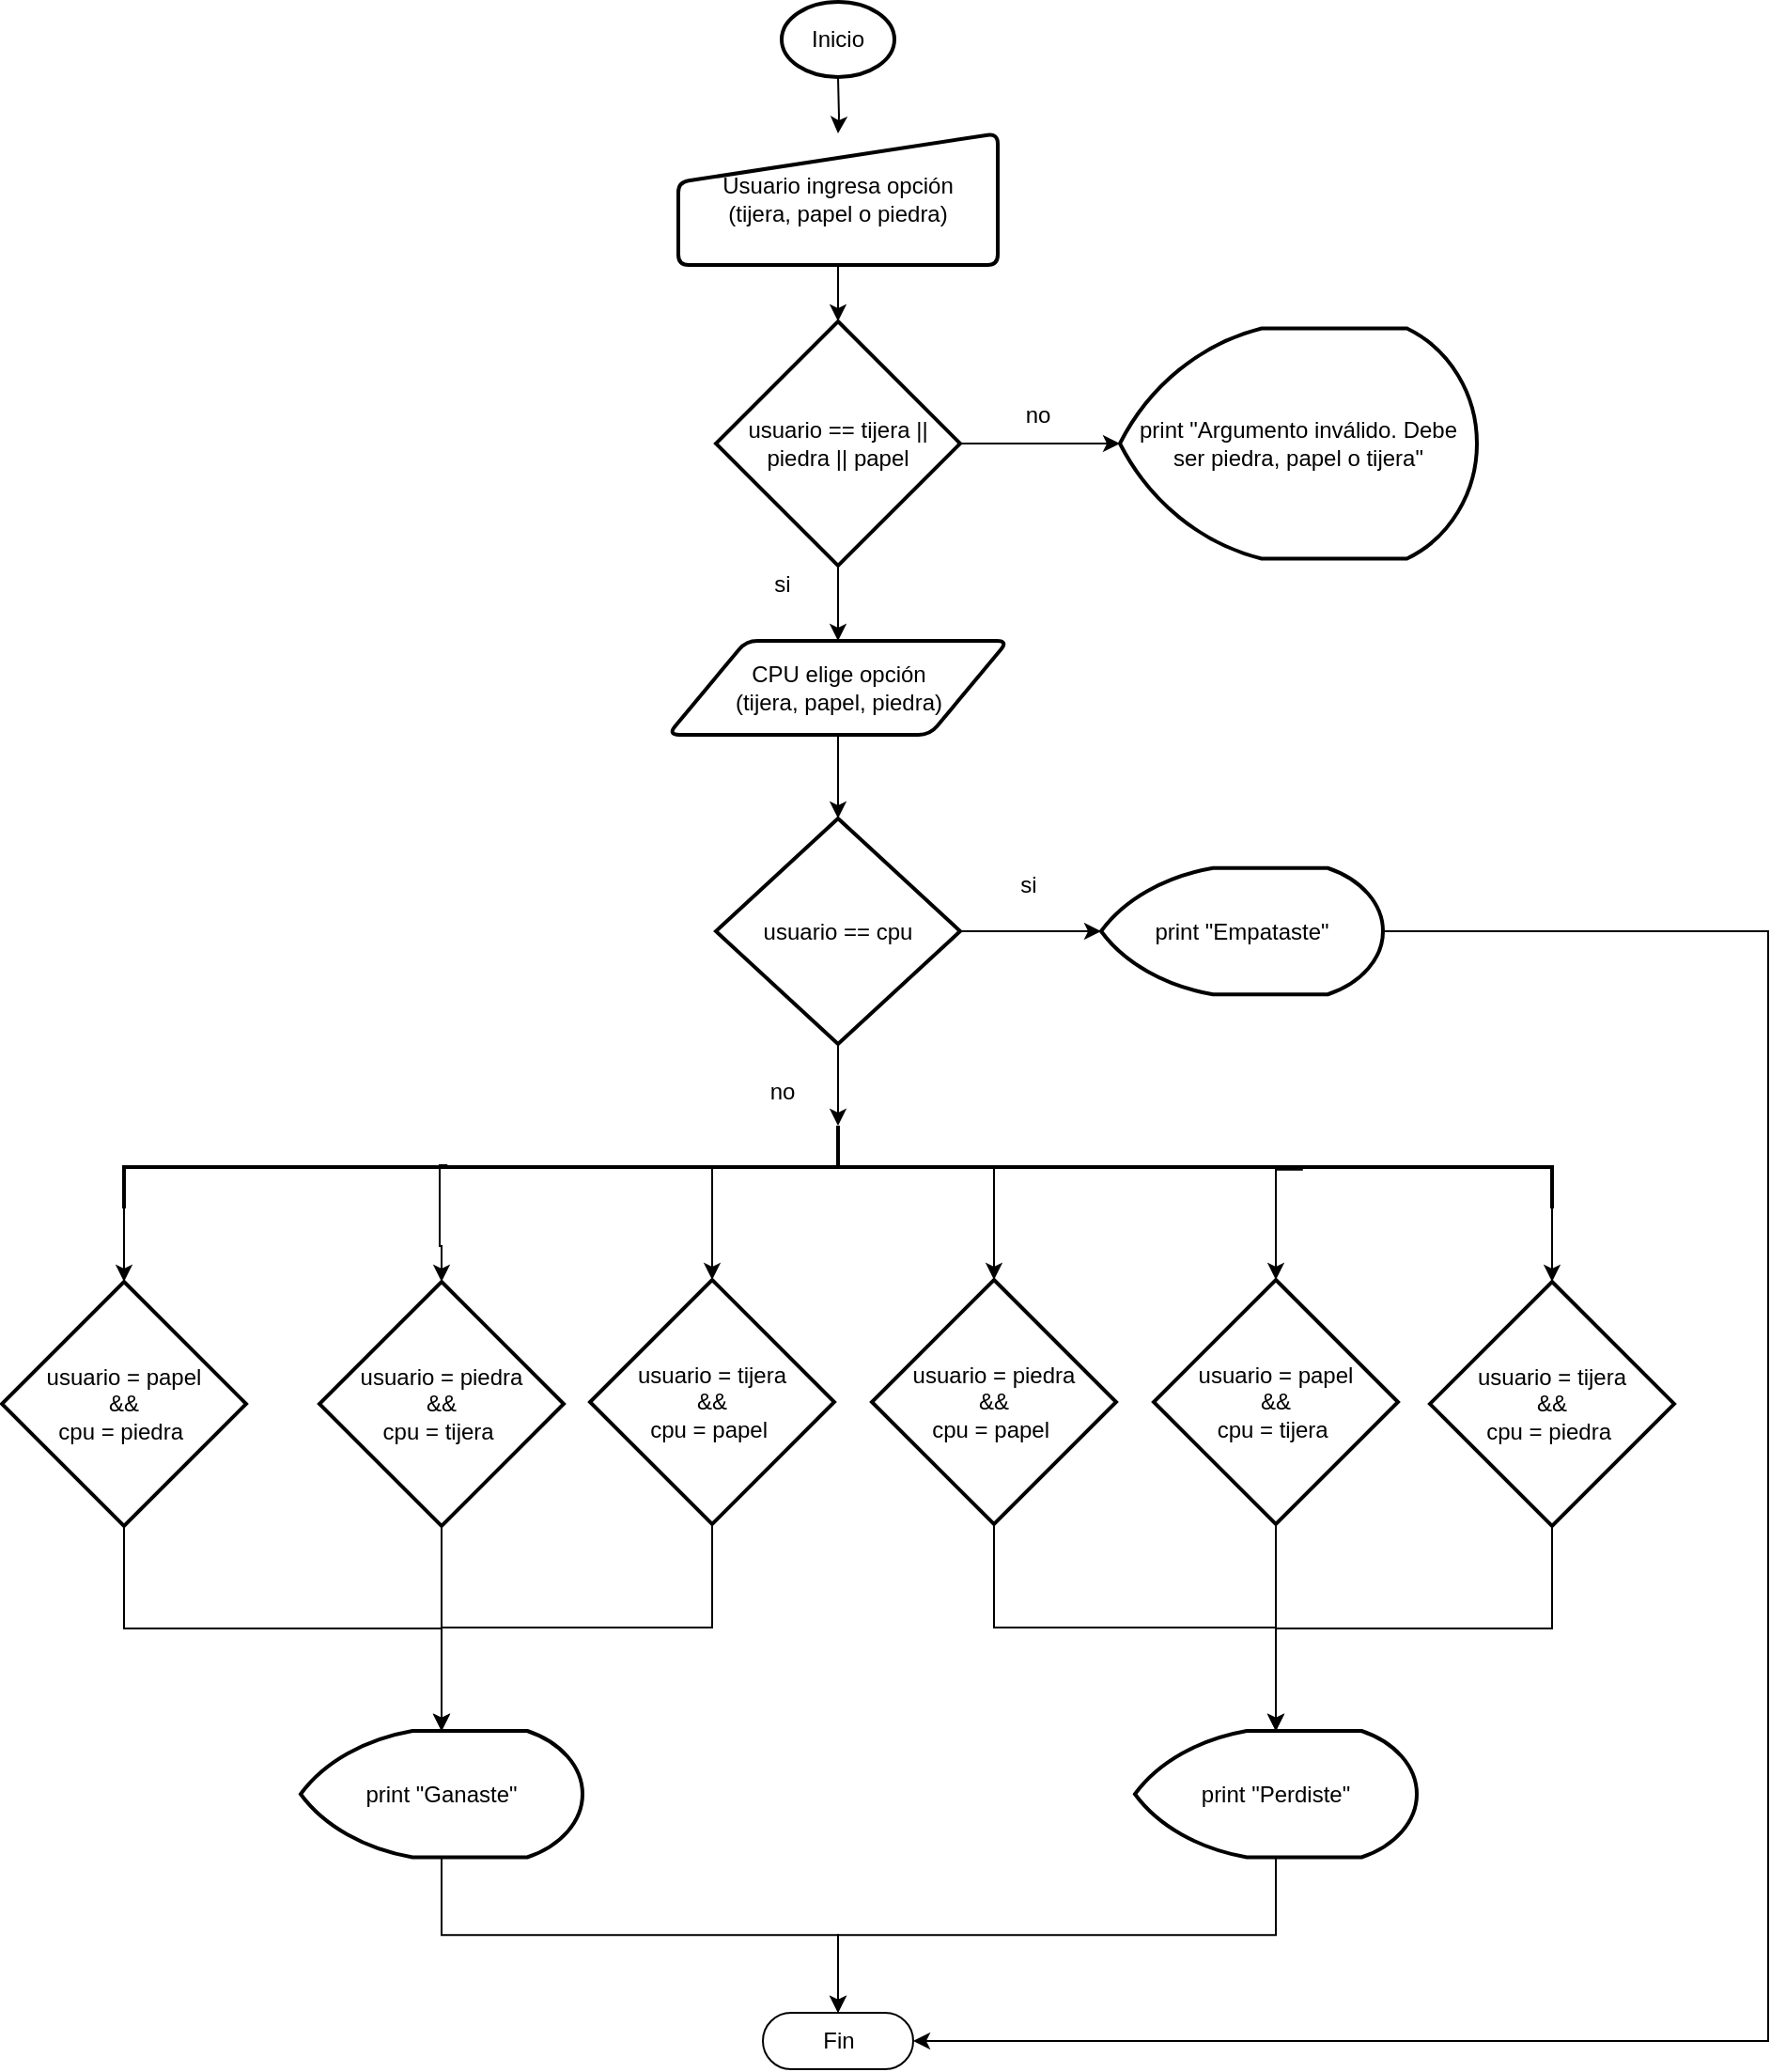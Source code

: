 <mxfile version="13.6.4" type="github">
  <diagram id="C5RBs43oDa-KdzZeNtuy" name="Page-1">
    <mxGraphModel dx="1938" dy="803" grid="1" gridSize="10" guides="1" tooltips="1" connect="1" arrows="1" fold="1" page="1" pageScale="1" pageWidth="827" pageHeight="1169" math="0" shadow="0">
      <root>
        <mxCell id="WIyWlLk6GJQsqaUBKTNV-0" />
        <mxCell id="WIyWlLk6GJQsqaUBKTNV-1" parent="WIyWlLk6GJQsqaUBKTNV-0" />
        <mxCell id="Phs6VMe3P_re2mjiYe4f-11" value="" style="edgeStyle=orthogonalEdgeStyle;rounded=0;orthogonalLoop=1;jettySize=auto;html=1;" edge="1" parent="WIyWlLk6GJQsqaUBKTNV-1" target="Phs6VMe3P_re2mjiYe4f-2">
          <mxGeometry relative="1" as="geometry">
            <mxPoint x="25.0" y="80" as="sourcePoint" />
          </mxGeometry>
        </mxCell>
        <mxCell id="Phs6VMe3P_re2mjiYe4f-0" value="Inicio" style="strokeWidth=2;html=1;shape=mxgraph.flowchart.start_1;whiteSpace=wrap;" vertex="1" parent="WIyWlLk6GJQsqaUBKTNV-1">
          <mxGeometry x="-5" y="40" width="60" height="40" as="geometry" />
        </mxCell>
        <mxCell id="Phs6VMe3P_re2mjiYe4f-5" value="" style="edgeStyle=orthogonalEdgeStyle;rounded=0;orthogonalLoop=1;jettySize=auto;html=1;" edge="1" parent="WIyWlLk6GJQsqaUBKTNV-1" source="Phs6VMe3P_re2mjiYe4f-1" target="Phs6VMe3P_re2mjiYe4f-3">
          <mxGeometry relative="1" as="geometry" />
        </mxCell>
        <mxCell id="Phs6VMe3P_re2mjiYe4f-1" value="CPU elige opción&lt;br&gt;(tijera, papel, piedra)" style="shape=parallelogram;html=1;strokeWidth=2;perimeter=parallelogramPerimeter;whiteSpace=wrap;rounded=1;arcSize=12;size=0.23;" vertex="1" parent="WIyWlLk6GJQsqaUBKTNV-1">
          <mxGeometry x="-65.5" y="380" width="181" height="50" as="geometry" />
        </mxCell>
        <mxCell id="Phs6VMe3P_re2mjiYe4f-7" value="" style="edgeStyle=orthogonalEdgeStyle;rounded=0;orthogonalLoop=1;jettySize=auto;html=1;exitX=1;exitY=0.5;exitDx=0;exitDy=0;exitPerimeter=0;" edge="1" parent="WIyWlLk6GJQsqaUBKTNV-1" source="Phs6VMe3P_re2mjiYe4f-9" target="Phs6VMe3P_re2mjiYe4f-6">
          <mxGeometry relative="1" as="geometry" />
        </mxCell>
        <mxCell id="Phs6VMe3P_re2mjiYe4f-2" value="&lt;span&gt;Usuario ingresa opción&lt;/span&gt;&lt;br&gt;&lt;span&gt;(tijera, papel o piedra)&lt;/span&gt;" style="html=1;strokeWidth=2;shape=manualInput;whiteSpace=wrap;rounded=1;size=26;arcSize=11;" vertex="1" parent="WIyWlLk6GJQsqaUBKTNV-1">
          <mxGeometry x="-60" y="110" width="170" height="70" as="geometry" />
        </mxCell>
        <mxCell id="Phs6VMe3P_re2mjiYe4f-14" value="" style="edgeStyle=orthogonalEdgeStyle;rounded=0;orthogonalLoop=1;jettySize=auto;html=1;" edge="1" parent="WIyWlLk6GJQsqaUBKTNV-1" source="Phs6VMe3P_re2mjiYe4f-3" target="Phs6VMe3P_re2mjiYe4f-13">
          <mxGeometry relative="1" as="geometry" />
        </mxCell>
        <mxCell id="Phs6VMe3P_re2mjiYe4f-26" style="edgeStyle=orthogonalEdgeStyle;rounded=0;orthogonalLoop=1;jettySize=auto;html=1;entryX=0;entryY=0.5;entryDx=0;entryDy=0;entryPerimeter=0;" edge="1" parent="WIyWlLk6GJQsqaUBKTNV-1" source="Phs6VMe3P_re2mjiYe4f-3" target="Phs6VMe3P_re2mjiYe4f-21">
          <mxGeometry relative="1" as="geometry">
            <Array as="points">
              <mxPoint x="25" y="638" />
            </Array>
          </mxGeometry>
        </mxCell>
        <mxCell id="Phs6VMe3P_re2mjiYe4f-3" value="usuario == cpu" style="strokeWidth=2;html=1;shape=mxgraph.flowchart.decision;whiteSpace=wrap;" vertex="1" parent="WIyWlLk6GJQsqaUBKTNV-1">
          <mxGeometry x="-40" y="474.5" width="130" height="120" as="geometry" />
        </mxCell>
        <mxCell id="Phs6VMe3P_re2mjiYe4f-4" value="" style="endArrow=classic;html=1;" edge="1" parent="WIyWlLk6GJQsqaUBKTNV-1" source="Phs6VMe3P_re2mjiYe4f-2" target="Phs6VMe3P_re2mjiYe4f-9">
          <mxGeometry width="50" height="50" relative="1" as="geometry">
            <mxPoint x="-15" y="370" as="sourcePoint" />
            <mxPoint x="125" y="210" as="targetPoint" />
          </mxGeometry>
        </mxCell>
        <mxCell id="Phs6VMe3P_re2mjiYe4f-6" value="print &quot;Argumento inválido. Debe ser piedra, papel o tijera&quot;" style="strokeWidth=2;html=1;shape=mxgraph.flowchart.display;whiteSpace=wrap;" vertex="1" parent="WIyWlLk6GJQsqaUBKTNV-1">
          <mxGeometry x="175" y="213.75" width="190" height="122.5" as="geometry" />
        </mxCell>
        <mxCell id="Phs6VMe3P_re2mjiYe4f-8" value="no" style="text;html=1;align=center;verticalAlign=middle;resizable=0;points=[];autosize=1;" vertex="1" parent="WIyWlLk6GJQsqaUBKTNV-1">
          <mxGeometry x="115.5" y="250" width="30" height="20" as="geometry" />
        </mxCell>
        <mxCell id="Phs6VMe3P_re2mjiYe4f-10" value="" style="edgeStyle=orthogonalEdgeStyle;rounded=0;orthogonalLoop=1;jettySize=auto;html=1;" edge="1" parent="WIyWlLk6GJQsqaUBKTNV-1" source="Phs6VMe3P_re2mjiYe4f-9" target="Phs6VMe3P_re2mjiYe4f-1">
          <mxGeometry relative="1" as="geometry" />
        </mxCell>
        <mxCell id="Phs6VMe3P_re2mjiYe4f-9" value="usuario == tijera || piedra || papel" style="strokeWidth=2;html=1;shape=mxgraph.flowchart.decision;whiteSpace=wrap;" vertex="1" parent="WIyWlLk6GJQsqaUBKTNV-1">
          <mxGeometry x="-40" y="210" width="130" height="130" as="geometry" />
        </mxCell>
        <mxCell id="Phs6VMe3P_re2mjiYe4f-12" value="si" style="text;html=1;align=center;verticalAlign=middle;resizable=0;points=[];autosize=1;" vertex="1" parent="WIyWlLk6GJQsqaUBKTNV-1">
          <mxGeometry x="-15" y="340" width="20" height="20" as="geometry" />
        </mxCell>
        <mxCell id="Phs6VMe3P_re2mjiYe4f-50" style="edgeStyle=orthogonalEdgeStyle;rounded=0;orthogonalLoop=1;jettySize=auto;html=1;exitX=1;exitY=0.5;exitDx=0;exitDy=0;exitPerimeter=0;entryX=1;entryY=0.5;entryDx=0;entryDy=0;entryPerimeter=0;" edge="1" parent="WIyWlLk6GJQsqaUBKTNV-1" source="Phs6VMe3P_re2mjiYe4f-13" target="Phs6VMe3P_re2mjiYe4f-47">
          <mxGeometry relative="1" as="geometry">
            <Array as="points">
              <mxPoint x="520" y="534" />
              <mxPoint x="520" y="1125" />
            </Array>
          </mxGeometry>
        </mxCell>
        <mxCell id="Phs6VMe3P_re2mjiYe4f-13" value="print &quot;Empataste&quot;" style="strokeWidth=2;html=1;shape=mxgraph.flowchart.display;whiteSpace=wrap;" vertex="1" parent="WIyWlLk6GJQsqaUBKTNV-1">
          <mxGeometry x="165" y="500.88" width="150" height="67.25" as="geometry" />
        </mxCell>
        <mxCell id="Phs6VMe3P_re2mjiYe4f-15" value="si" style="text;html=1;align=center;verticalAlign=middle;resizable=0;points=[];autosize=1;" vertex="1" parent="WIyWlLk6GJQsqaUBKTNV-1">
          <mxGeometry x="115.5" y="500" width="20" height="20" as="geometry" />
        </mxCell>
        <mxCell id="Phs6VMe3P_re2mjiYe4f-41" style="edgeStyle=orthogonalEdgeStyle;rounded=0;orthogonalLoop=1;jettySize=auto;html=1;exitX=0.5;exitY=1;exitDx=0;exitDy=0;exitPerimeter=0;" edge="1" parent="WIyWlLk6GJQsqaUBKTNV-1" source="Phs6VMe3P_re2mjiYe4f-16" target="Phs6VMe3P_re2mjiYe4f-39">
          <mxGeometry relative="1" as="geometry" />
        </mxCell>
        <mxCell id="Phs6VMe3P_re2mjiYe4f-16" value="&lt;span&gt;usuario = piedra&lt;br&gt;&amp;amp;&amp;amp;&lt;br&gt;cpu = tijera&amp;nbsp;&lt;br&gt;&lt;/span&gt;" style="strokeWidth=2;html=1;shape=mxgraph.flowchart.decision;whiteSpace=wrap;" vertex="1" parent="WIyWlLk6GJQsqaUBKTNV-1">
          <mxGeometry x="-251" y="721" width="130" height="130" as="geometry" />
        </mxCell>
        <mxCell id="Phs6VMe3P_re2mjiYe4f-18" value="no" style="text;html=1;align=center;verticalAlign=middle;resizable=0;points=[];autosize=1;" vertex="1" parent="WIyWlLk6GJQsqaUBKTNV-1">
          <mxGeometry x="-20" y="610" width="30" height="20" as="geometry" />
        </mxCell>
        <mxCell id="Phs6VMe3P_re2mjiYe4f-42" style="edgeStyle=orthogonalEdgeStyle;rounded=0;orthogonalLoop=1;jettySize=auto;html=1;exitX=0.5;exitY=1;exitDx=0;exitDy=0;exitPerimeter=0;" edge="1" parent="WIyWlLk6GJQsqaUBKTNV-1" source="Phs6VMe3P_re2mjiYe4f-19" target="Phs6VMe3P_re2mjiYe4f-39">
          <mxGeometry relative="1" as="geometry" />
        </mxCell>
        <mxCell id="Phs6VMe3P_re2mjiYe4f-19" value="&lt;span&gt;usuario = tijera&lt;br&gt;&amp;amp;&amp;amp;&lt;br&gt;cpu = papel&amp;nbsp;&lt;br&gt;&lt;/span&gt;" style="strokeWidth=2;html=1;shape=mxgraph.flowchart.decision;whiteSpace=wrap;" vertex="1" parent="WIyWlLk6GJQsqaUBKTNV-1">
          <mxGeometry x="-107" y="720" width="130" height="130" as="geometry" />
        </mxCell>
        <mxCell id="Phs6VMe3P_re2mjiYe4f-30" style="edgeStyle=orthogonalEdgeStyle;rounded=0;orthogonalLoop=1;jettySize=auto;html=1;exitX=0.477;exitY=0.784;exitDx=0;exitDy=0;exitPerimeter=0;entryX=0.5;entryY=0;entryDx=0;entryDy=0;entryPerimeter=0;" edge="1" parent="WIyWlLk6GJQsqaUBKTNV-1" target="Phs6VMe3P_re2mjiYe4f-16">
          <mxGeometry relative="1" as="geometry">
            <mxPoint x="-182.845" y="658.986" as="sourcePoint" />
            <mxPoint x="-157" y="710" as="targetPoint" />
            <Array as="points">
              <mxPoint x="-187" y="702" />
              <mxPoint x="-186" y="702" />
            </Array>
          </mxGeometry>
        </mxCell>
        <mxCell id="Phs6VMe3P_re2mjiYe4f-32" style="edgeStyle=orthogonalEdgeStyle;rounded=0;orthogonalLoop=1;jettySize=auto;html=1;exitX=0.5;exitY=0.586;exitDx=0;exitDy=0;exitPerimeter=0;entryX=0.5;entryY=0;entryDx=0;entryDy=0;entryPerimeter=0;" edge="1" parent="WIyWlLk6GJQsqaUBKTNV-1" target="Phs6VMe3P_re2mjiYe4f-19">
          <mxGeometry relative="1" as="geometry">
            <mxPoint x="-32.365" y="660" as="sourcePoint" />
            <Array as="points">
              <mxPoint x="-42" y="660" />
            </Array>
          </mxGeometry>
        </mxCell>
        <mxCell id="Phs6VMe3P_re2mjiYe4f-34" style="edgeStyle=orthogonalEdgeStyle;rounded=0;orthogonalLoop=1;jettySize=auto;html=1;exitX=1;exitY=1;exitDx=0;exitDy=0;exitPerimeter=0;" edge="1" parent="WIyWlLk6GJQsqaUBKTNV-1" source="Phs6VMe3P_re2mjiYe4f-21" target="Phs6VMe3P_re2mjiYe4f-29">
          <mxGeometry relative="1" as="geometry">
            <mxPoint x="-347.005" y="682.035" as="sourcePoint" />
          </mxGeometry>
        </mxCell>
        <mxCell id="Phs6VMe3P_re2mjiYe4f-38" style="edgeStyle=orthogonalEdgeStyle;rounded=0;orthogonalLoop=1;jettySize=auto;html=1;exitX=1;exitY=0;exitDx=0;exitDy=0;exitPerimeter=0;entryX=0.5;entryY=0;entryDx=0;entryDy=0;entryPerimeter=0;" edge="1" parent="WIyWlLk6GJQsqaUBKTNV-1" source="Phs6VMe3P_re2mjiYe4f-21" target="Phs6VMe3P_re2mjiYe4f-37">
          <mxGeometry relative="1" as="geometry">
            <mxPoint x="412.995" y="682.035" as="sourcePoint" />
          </mxGeometry>
        </mxCell>
        <mxCell id="Phs6VMe3P_re2mjiYe4f-21" value="" style="strokeWidth=2;html=1;shape=mxgraph.flowchart.annotation_2;align=left;labelPosition=right;pointerEvents=1;rotation=90;" vertex="1" parent="WIyWlLk6GJQsqaUBKTNV-1">
          <mxGeometry x="2.96" y="280" width="44.07" height="760" as="geometry" />
        </mxCell>
        <mxCell id="Phs6VMe3P_re2mjiYe4f-44" style="edgeStyle=orthogonalEdgeStyle;rounded=0;orthogonalLoop=1;jettySize=auto;html=1;exitX=0.5;exitY=1;exitDx=0;exitDy=0;exitPerimeter=0;" edge="1" parent="WIyWlLk6GJQsqaUBKTNV-1" source="Phs6VMe3P_re2mjiYe4f-27" target="Phs6VMe3P_re2mjiYe4f-43">
          <mxGeometry relative="1" as="geometry" />
        </mxCell>
        <mxCell id="Phs6VMe3P_re2mjiYe4f-27" value="&lt;span&gt;usuario = piedra&lt;br&gt;&amp;amp;&amp;amp;&lt;br&gt;cpu = papel&amp;nbsp;&lt;br&gt;&lt;/span&gt;" style="strokeWidth=2;html=1;shape=mxgraph.flowchart.decision;whiteSpace=wrap;" vertex="1" parent="WIyWlLk6GJQsqaUBKTNV-1">
          <mxGeometry x="43" y="720" width="130" height="130" as="geometry" />
        </mxCell>
        <mxCell id="Phs6VMe3P_re2mjiYe4f-45" style="edgeStyle=orthogonalEdgeStyle;rounded=0;orthogonalLoop=1;jettySize=auto;html=1;exitX=0.5;exitY=1;exitDx=0;exitDy=0;exitPerimeter=0;" edge="1" parent="WIyWlLk6GJQsqaUBKTNV-1" source="Phs6VMe3P_re2mjiYe4f-28">
          <mxGeometry relative="1" as="geometry">
            <mxPoint x="258" y="960" as="targetPoint" />
          </mxGeometry>
        </mxCell>
        <mxCell id="Phs6VMe3P_re2mjiYe4f-28" value="&lt;span&gt;usuario = papel&lt;br&gt;&amp;amp;&amp;amp;&lt;br&gt;cpu = tijera&amp;nbsp;&lt;br&gt;&lt;/span&gt;" style="strokeWidth=2;html=1;shape=mxgraph.flowchart.decision;whiteSpace=wrap;" vertex="1" parent="WIyWlLk6GJQsqaUBKTNV-1">
          <mxGeometry x="193" y="720" width="130" height="130" as="geometry" />
        </mxCell>
        <mxCell id="Phs6VMe3P_re2mjiYe4f-40" style="edgeStyle=orthogonalEdgeStyle;rounded=0;orthogonalLoop=1;jettySize=auto;html=1;exitX=0.5;exitY=1;exitDx=0;exitDy=0;exitPerimeter=0;" edge="1" parent="WIyWlLk6GJQsqaUBKTNV-1" source="Phs6VMe3P_re2mjiYe4f-29" target="Phs6VMe3P_re2mjiYe4f-39">
          <mxGeometry relative="1" as="geometry" />
        </mxCell>
        <mxCell id="Phs6VMe3P_re2mjiYe4f-29" value="&lt;span&gt;usuario = papel&lt;br&gt;&amp;amp;&amp;amp;&lt;br&gt;cpu = piedra&amp;nbsp;&lt;br&gt;&lt;/span&gt;" style="strokeWidth=2;html=1;shape=mxgraph.flowchart.decision;whiteSpace=wrap;" vertex="1" parent="WIyWlLk6GJQsqaUBKTNV-1">
          <mxGeometry x="-420" y="721" width="130" height="130" as="geometry" />
        </mxCell>
        <mxCell id="Phs6VMe3P_re2mjiYe4f-35" style="edgeStyle=orthogonalEdgeStyle;rounded=0;orthogonalLoop=1;jettySize=auto;html=1;entryX=0.5;entryY=0;entryDx=0;entryDy=0;entryPerimeter=0;" edge="1" parent="WIyWlLk6GJQsqaUBKTNV-1" target="Phs6VMe3P_re2mjiYe4f-27">
          <mxGeometry relative="1" as="geometry">
            <mxPoint x="108" y="661" as="sourcePoint" />
            <mxPoint x="108" y="700" as="targetPoint" />
            <Array as="points">
              <mxPoint x="108" y="670" />
              <mxPoint x="108" y="670" />
            </Array>
          </mxGeometry>
        </mxCell>
        <mxCell id="Phs6VMe3P_re2mjiYe4f-36" style="edgeStyle=orthogonalEdgeStyle;rounded=0;orthogonalLoop=1;jettySize=auto;html=1;entryX=0.5;entryY=0;entryDx=0;entryDy=0;entryPerimeter=0;exitX=0.531;exitY=0.185;exitDx=0;exitDy=0;exitPerimeter=0;" edge="1" parent="WIyWlLk6GJQsqaUBKTNV-1" target="Phs6VMe3P_re2mjiYe4f-28">
          <mxGeometry relative="1" as="geometry">
            <mxPoint x="272.395" y="661.366" as="sourcePoint" />
            <mxPoint x="118" y="730" as="targetPoint" />
            <Array as="points">
              <mxPoint x="258" y="661" />
            </Array>
          </mxGeometry>
        </mxCell>
        <mxCell id="Phs6VMe3P_re2mjiYe4f-46" style="edgeStyle=orthogonalEdgeStyle;rounded=0;orthogonalLoop=1;jettySize=auto;html=1;exitX=0.5;exitY=1;exitDx=0;exitDy=0;exitPerimeter=0;" edge="1" parent="WIyWlLk6GJQsqaUBKTNV-1" source="Phs6VMe3P_re2mjiYe4f-37" target="Phs6VMe3P_re2mjiYe4f-43">
          <mxGeometry relative="1" as="geometry" />
        </mxCell>
        <mxCell id="Phs6VMe3P_re2mjiYe4f-37" value="&lt;span&gt;usuario = tijera&lt;br&gt;&amp;amp;&amp;amp;&lt;br&gt;cpu = piedra&amp;nbsp;&lt;br&gt;&lt;/span&gt;" style="strokeWidth=2;html=1;shape=mxgraph.flowchart.decision;whiteSpace=wrap;" vertex="1" parent="WIyWlLk6GJQsqaUBKTNV-1">
          <mxGeometry x="340" y="721" width="130" height="130" as="geometry" />
        </mxCell>
        <mxCell id="Phs6VMe3P_re2mjiYe4f-48" style="edgeStyle=orthogonalEdgeStyle;rounded=0;orthogonalLoop=1;jettySize=auto;html=1;exitX=0.5;exitY=1;exitDx=0;exitDy=0;exitPerimeter=0;" edge="1" parent="WIyWlLk6GJQsqaUBKTNV-1" source="Phs6VMe3P_re2mjiYe4f-39" target="Phs6VMe3P_re2mjiYe4f-47">
          <mxGeometry relative="1" as="geometry" />
        </mxCell>
        <mxCell id="Phs6VMe3P_re2mjiYe4f-39" value="print &quot;Ganaste&quot;" style="strokeWidth=2;html=1;shape=mxgraph.flowchart.display;whiteSpace=wrap;" vertex="1" parent="WIyWlLk6GJQsqaUBKTNV-1">
          <mxGeometry x="-261" y="960" width="150" height="67.25" as="geometry" />
        </mxCell>
        <mxCell id="Phs6VMe3P_re2mjiYe4f-49" style="edgeStyle=orthogonalEdgeStyle;rounded=0;orthogonalLoop=1;jettySize=auto;html=1;exitX=0.5;exitY=1;exitDx=0;exitDy=0;exitPerimeter=0;" edge="1" parent="WIyWlLk6GJQsqaUBKTNV-1" source="Phs6VMe3P_re2mjiYe4f-43" target="Phs6VMe3P_re2mjiYe4f-47">
          <mxGeometry relative="1" as="geometry" />
        </mxCell>
        <mxCell id="Phs6VMe3P_re2mjiYe4f-43" value="print &quot;Perdiste&quot;" style="strokeWidth=2;html=1;shape=mxgraph.flowchart.display;whiteSpace=wrap;" vertex="1" parent="WIyWlLk6GJQsqaUBKTNV-1">
          <mxGeometry x="183" y="960" width="150" height="67.25" as="geometry" />
        </mxCell>
        <mxCell id="Phs6VMe3P_re2mjiYe4f-47" value="Fin" style="html=1;dashed=0;whitespace=wrap;shape=mxgraph.dfd.start" vertex="1" parent="WIyWlLk6GJQsqaUBKTNV-1">
          <mxGeometry x="-15" y="1110" width="80" height="30" as="geometry" />
        </mxCell>
      </root>
    </mxGraphModel>
  </diagram>
</mxfile>
